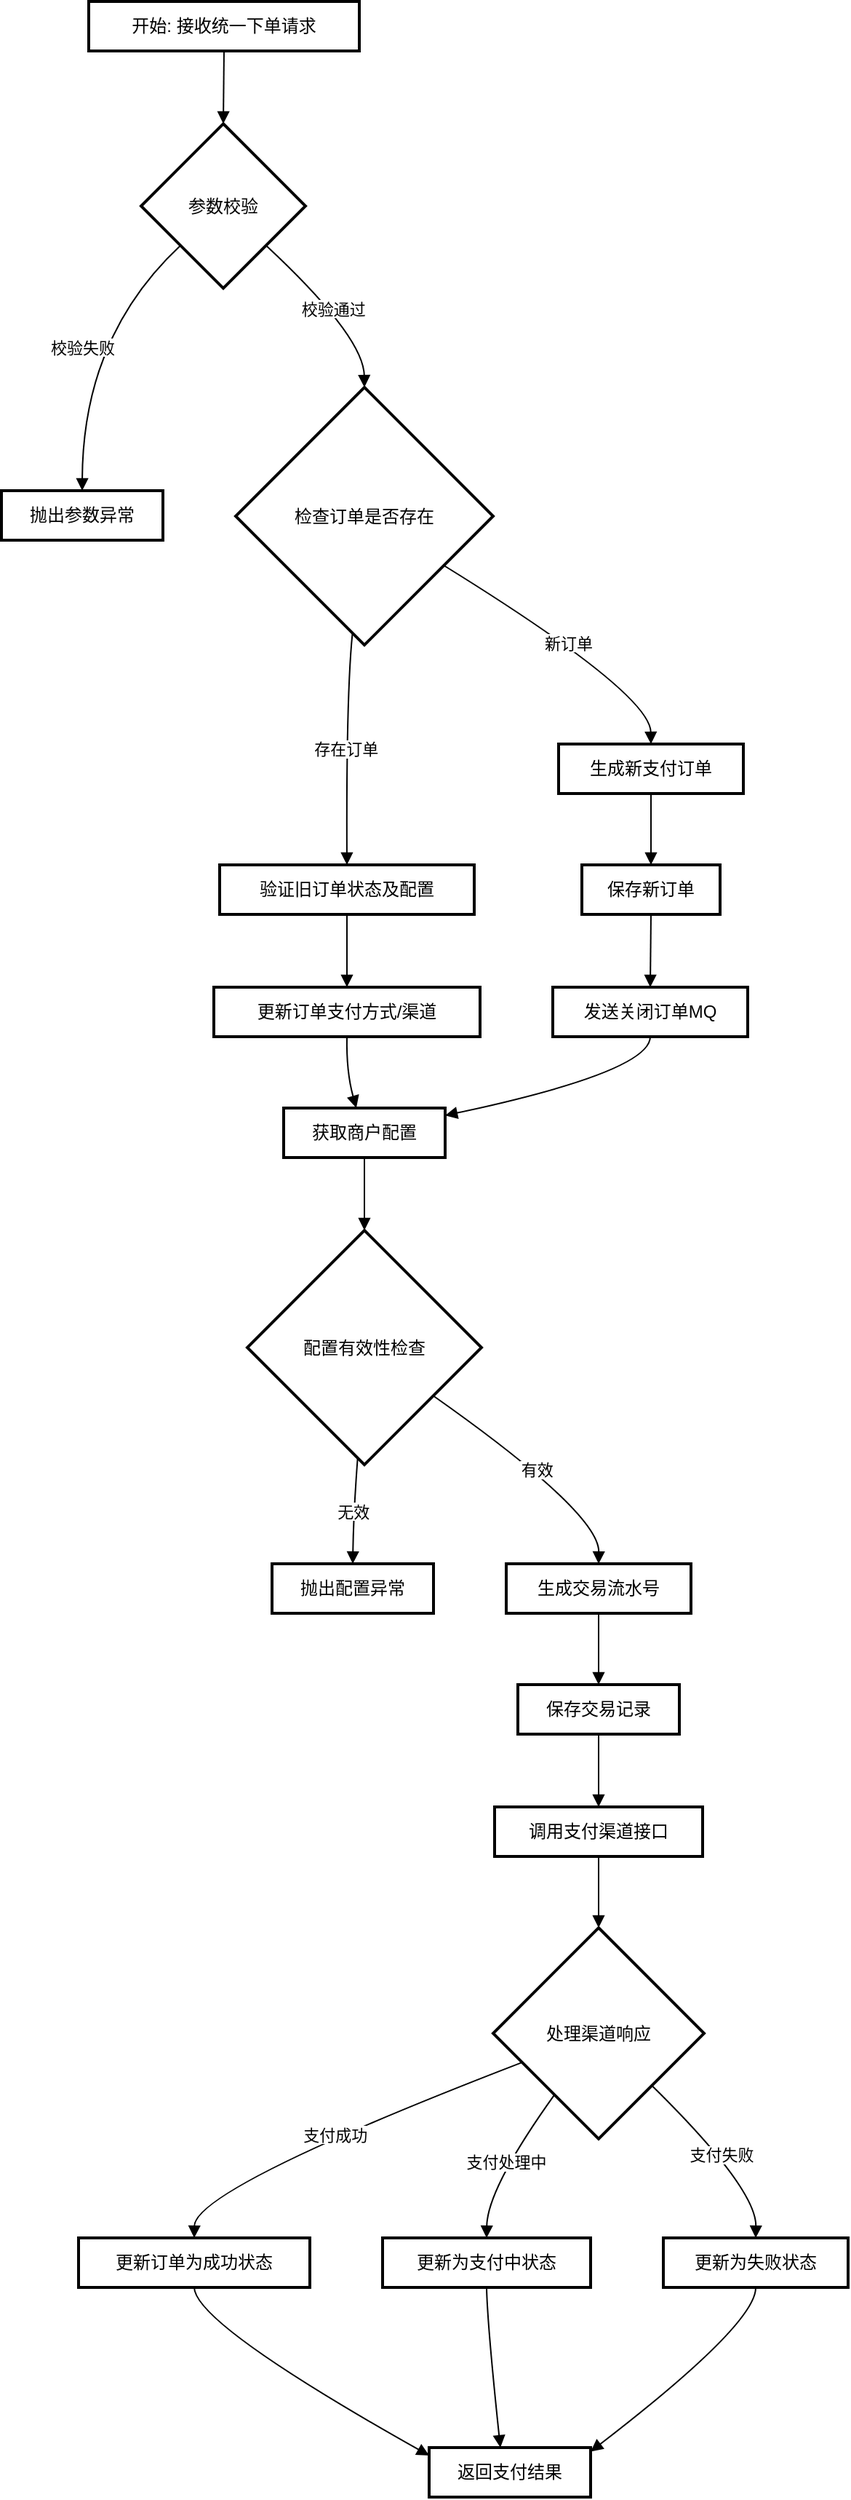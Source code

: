 <mxfile version="24.5.5" type="github">
  <diagram name="第 1 页" id="oT_q3OuHe1ZKKZc55NS_">
    <mxGraphModel dx="1242" dy="785" grid="1" gridSize="10" guides="1" tooltips="1" connect="1" arrows="1" fold="1" page="1" pageScale="1" pageWidth="827" pageHeight="1169" math="0" shadow="0">
      <root>
        <mxCell id="0" />
        <mxCell id="1" parent="0" />
        <mxCell id="Yy-m_EOVeZdOCNcgsrSR-1" value="开始: 接收统一下单请求" style="whiteSpace=wrap;strokeWidth=2;" vertex="1" parent="1">
          <mxGeometry x="80" y="20" width="186" height="34" as="geometry" />
        </mxCell>
        <mxCell id="Yy-m_EOVeZdOCNcgsrSR-2" value="参数校验" style="rhombus;strokeWidth=2;whiteSpace=wrap;" vertex="1" parent="1">
          <mxGeometry x="116" y="104" width="113" height="113" as="geometry" />
        </mxCell>
        <mxCell id="Yy-m_EOVeZdOCNcgsrSR-3" value="抛出参数异常" style="whiteSpace=wrap;strokeWidth=2;" vertex="1" parent="1">
          <mxGeometry x="20" y="356" width="111" height="34" as="geometry" />
        </mxCell>
        <mxCell id="Yy-m_EOVeZdOCNcgsrSR-4" value="检查订单是否存在" style="rhombus;strokeWidth=2;whiteSpace=wrap;" vertex="1" parent="1">
          <mxGeometry x="181" y="285" width="177" height="177" as="geometry" />
        </mxCell>
        <mxCell id="Yy-m_EOVeZdOCNcgsrSR-5" value="验证旧订单状态及配置" style="whiteSpace=wrap;strokeWidth=2;" vertex="1" parent="1">
          <mxGeometry x="170" y="613" width="175" height="34" as="geometry" />
        </mxCell>
        <mxCell id="Yy-m_EOVeZdOCNcgsrSR-6" value="生成新支付订单" style="whiteSpace=wrap;strokeWidth=2;" vertex="1" parent="1">
          <mxGeometry x="403" y="530" width="127" height="34" as="geometry" />
        </mxCell>
        <mxCell id="Yy-m_EOVeZdOCNcgsrSR-7" value="更新订单支付方式/渠道" style="whiteSpace=wrap;strokeWidth=2;" vertex="1" parent="1">
          <mxGeometry x="166" y="697" width="183" height="34" as="geometry" />
        </mxCell>
        <mxCell id="Yy-m_EOVeZdOCNcgsrSR-8" value="保存新订单" style="whiteSpace=wrap;strokeWidth=2;" vertex="1" parent="1">
          <mxGeometry x="419" y="613" width="95" height="34" as="geometry" />
        </mxCell>
        <mxCell id="Yy-m_EOVeZdOCNcgsrSR-9" value="发送关闭订单MQ" style="whiteSpace=wrap;strokeWidth=2;" vertex="1" parent="1">
          <mxGeometry x="399" y="697" width="134" height="34" as="geometry" />
        </mxCell>
        <mxCell id="Yy-m_EOVeZdOCNcgsrSR-10" value="获取商户配置" style="whiteSpace=wrap;strokeWidth=2;" vertex="1" parent="1">
          <mxGeometry x="214" y="780" width="111" height="34" as="geometry" />
        </mxCell>
        <mxCell id="Yy-m_EOVeZdOCNcgsrSR-11" value="配置有效性检查" style="rhombus;strokeWidth=2;whiteSpace=wrap;" vertex="1" parent="1">
          <mxGeometry x="189" y="864" width="161" height="161" as="geometry" />
        </mxCell>
        <mxCell id="Yy-m_EOVeZdOCNcgsrSR-12" value="抛出配置异常" style="whiteSpace=wrap;strokeWidth=2;" vertex="1" parent="1">
          <mxGeometry x="206" y="1093" width="111" height="34" as="geometry" />
        </mxCell>
        <mxCell id="Yy-m_EOVeZdOCNcgsrSR-13" value="生成交易流水号" style="whiteSpace=wrap;strokeWidth=2;" vertex="1" parent="1">
          <mxGeometry x="367" y="1093" width="127" height="34" as="geometry" />
        </mxCell>
        <mxCell id="Yy-m_EOVeZdOCNcgsrSR-14" value="保存交易记录" style="whiteSpace=wrap;strokeWidth=2;" vertex="1" parent="1">
          <mxGeometry x="375" y="1176" width="111" height="34" as="geometry" />
        </mxCell>
        <mxCell id="Yy-m_EOVeZdOCNcgsrSR-15" value="调用支付渠道接口" style="whiteSpace=wrap;strokeWidth=2;" vertex="1" parent="1">
          <mxGeometry x="359" y="1260" width="143" height="34" as="geometry" />
        </mxCell>
        <mxCell id="Yy-m_EOVeZdOCNcgsrSR-16" value="处理渠道响应" style="rhombus;strokeWidth=2;whiteSpace=wrap;" vertex="1" parent="1">
          <mxGeometry x="358" y="1343" width="145" height="145" as="geometry" />
        </mxCell>
        <mxCell id="Yy-m_EOVeZdOCNcgsrSR-17" value="更新订单为成功状态" style="whiteSpace=wrap;strokeWidth=2;" vertex="1" parent="1">
          <mxGeometry x="73" y="1556" width="159" height="34" as="geometry" />
        </mxCell>
        <mxCell id="Yy-m_EOVeZdOCNcgsrSR-18" value="更新为支付中状态" style="whiteSpace=wrap;strokeWidth=2;" vertex="1" parent="1">
          <mxGeometry x="282" y="1556" width="143" height="34" as="geometry" />
        </mxCell>
        <mxCell id="Yy-m_EOVeZdOCNcgsrSR-19" value="更新为失败状态" style="whiteSpace=wrap;strokeWidth=2;" vertex="1" parent="1">
          <mxGeometry x="475" y="1556" width="127" height="34" as="geometry" />
        </mxCell>
        <mxCell id="Yy-m_EOVeZdOCNcgsrSR-20" value="返回支付结果" style="whiteSpace=wrap;strokeWidth=2;" vertex="1" parent="1">
          <mxGeometry x="314" y="1700" width="111" height="34" as="geometry" />
        </mxCell>
        <mxCell id="Yy-m_EOVeZdOCNcgsrSR-21" value="" style="curved=1;startArrow=none;endArrow=block;exitX=0.5;exitY=0.99;entryX=0.5;entryY=0;rounded=0;" edge="1" parent="1" source="Yy-m_EOVeZdOCNcgsrSR-1" target="Yy-m_EOVeZdOCNcgsrSR-2">
          <mxGeometry relative="1" as="geometry">
            <Array as="points" />
          </mxGeometry>
        </mxCell>
        <mxCell id="Yy-m_EOVeZdOCNcgsrSR-22" value="校验失败" style="curved=1;startArrow=none;endArrow=block;exitX=0;exitY=0.96;entryX=0.5;entryY=0;rounded=0;" edge="1" parent="1" source="Yy-m_EOVeZdOCNcgsrSR-2" target="Yy-m_EOVeZdOCNcgsrSR-3">
          <mxGeometry relative="1" as="geometry">
            <Array as="points">
              <mxPoint x="76" y="250" />
            </Array>
          </mxGeometry>
        </mxCell>
        <mxCell id="Yy-m_EOVeZdOCNcgsrSR-23" value="校验通过" style="curved=1;startArrow=none;endArrow=block;exitX=1;exitY=0.96;entryX=0.5;entryY=0;rounded=0;" edge="1" parent="1" source="Yy-m_EOVeZdOCNcgsrSR-2" target="Yy-m_EOVeZdOCNcgsrSR-4">
          <mxGeometry relative="1" as="geometry">
            <Array as="points">
              <mxPoint x="269" y="250" />
            </Array>
          </mxGeometry>
        </mxCell>
        <mxCell id="Yy-m_EOVeZdOCNcgsrSR-24" value="存在订单" style="curved=1;startArrow=none;endArrow=block;exitX=0.45;exitY=0.99;entryX=0.5;entryY=0;rounded=0;" edge="1" parent="1" source="Yy-m_EOVeZdOCNcgsrSR-4" target="Yy-m_EOVeZdOCNcgsrSR-5">
          <mxGeometry relative="1" as="geometry">
            <Array as="points">
              <mxPoint x="257" y="495" />
            </Array>
          </mxGeometry>
        </mxCell>
        <mxCell id="Yy-m_EOVeZdOCNcgsrSR-25" value="新订单" style="curved=1;startArrow=none;endArrow=block;exitX=1;exitY=0.81;entryX=0.5;entryY=-0.01;rounded=0;" edge="1" parent="1" source="Yy-m_EOVeZdOCNcgsrSR-4" target="Yy-m_EOVeZdOCNcgsrSR-6">
          <mxGeometry relative="1" as="geometry">
            <Array as="points">
              <mxPoint x="466" y="495" />
            </Array>
          </mxGeometry>
        </mxCell>
        <mxCell id="Yy-m_EOVeZdOCNcgsrSR-26" value="" style="curved=1;startArrow=none;endArrow=block;exitX=0.5;exitY=0.99;entryX=0.5;entryY=-0.01;rounded=0;" edge="1" parent="1" source="Yy-m_EOVeZdOCNcgsrSR-5" target="Yy-m_EOVeZdOCNcgsrSR-7">
          <mxGeometry relative="1" as="geometry">
            <Array as="points" />
          </mxGeometry>
        </mxCell>
        <mxCell id="Yy-m_EOVeZdOCNcgsrSR-27" value="" style="curved=1;startArrow=none;endArrow=block;exitX=0.5;exitY=0.97;entryX=0.5;entryY=0;rounded=0;" edge="1" parent="1" source="Yy-m_EOVeZdOCNcgsrSR-6" target="Yy-m_EOVeZdOCNcgsrSR-8">
          <mxGeometry relative="1" as="geometry">
            <Array as="points" />
          </mxGeometry>
        </mxCell>
        <mxCell id="Yy-m_EOVeZdOCNcgsrSR-28" value="" style="curved=1;startArrow=none;endArrow=block;exitX=0.5;exitY=0.99;entryX=0.5;entryY=-0.01;rounded=0;" edge="1" parent="1" source="Yy-m_EOVeZdOCNcgsrSR-8" target="Yy-m_EOVeZdOCNcgsrSR-9">
          <mxGeometry relative="1" as="geometry">
            <Array as="points" />
          </mxGeometry>
        </mxCell>
        <mxCell id="Yy-m_EOVeZdOCNcgsrSR-29" value="" style="curved=1;startArrow=none;endArrow=block;exitX=0.5;exitY=0.97;entryX=0.45;entryY=0;rounded=0;" edge="1" parent="1" source="Yy-m_EOVeZdOCNcgsrSR-7" target="Yy-m_EOVeZdOCNcgsrSR-10">
          <mxGeometry relative="1" as="geometry">
            <Array as="points">
              <mxPoint x="257" y="755" />
            </Array>
          </mxGeometry>
        </mxCell>
        <mxCell id="Yy-m_EOVeZdOCNcgsrSR-30" value="" style="curved=1;startArrow=none;endArrow=block;exitX=0.5;exitY=0.97;entryX=1;entryY=0.15;rounded=0;" edge="1" parent="1" source="Yy-m_EOVeZdOCNcgsrSR-9" target="Yy-m_EOVeZdOCNcgsrSR-10">
          <mxGeometry relative="1" as="geometry">
            <Array as="points">
              <mxPoint x="466" y="755" />
            </Array>
          </mxGeometry>
        </mxCell>
        <mxCell id="Yy-m_EOVeZdOCNcgsrSR-31" value="" style="curved=1;startArrow=none;endArrow=block;exitX=0.5;exitY=0.99;entryX=0.5;entryY=0;rounded=0;" edge="1" parent="1" source="Yy-m_EOVeZdOCNcgsrSR-10" target="Yy-m_EOVeZdOCNcgsrSR-11">
          <mxGeometry relative="1" as="geometry">
            <Array as="points" />
          </mxGeometry>
        </mxCell>
        <mxCell id="Yy-m_EOVeZdOCNcgsrSR-32" value="无效" style="curved=1;startArrow=none;endArrow=block;exitX=0.47;exitY=0.99;entryX=0.5;entryY=-0.01;rounded=0;" edge="1" parent="1" source="Yy-m_EOVeZdOCNcgsrSR-11" target="Yy-m_EOVeZdOCNcgsrSR-12">
          <mxGeometry relative="1" as="geometry">
            <Array as="points">
              <mxPoint x="262" y="1058" />
            </Array>
          </mxGeometry>
        </mxCell>
        <mxCell id="Yy-m_EOVeZdOCNcgsrSR-33" value="有效" style="curved=1;startArrow=none;endArrow=block;exitX=1;exitY=0.85;entryX=0.5;entryY=-0.01;rounded=0;" edge="1" parent="1" source="Yy-m_EOVeZdOCNcgsrSR-11" target="Yy-m_EOVeZdOCNcgsrSR-13">
          <mxGeometry relative="1" as="geometry">
            <Array as="points">
              <mxPoint x="431" y="1058" />
            </Array>
          </mxGeometry>
        </mxCell>
        <mxCell id="Yy-m_EOVeZdOCNcgsrSR-34" value="" style="curved=1;startArrow=none;endArrow=block;exitX=0.5;exitY=0.97;entryX=0.5;entryY=0;rounded=0;" edge="1" parent="1" source="Yy-m_EOVeZdOCNcgsrSR-13" target="Yy-m_EOVeZdOCNcgsrSR-14">
          <mxGeometry relative="1" as="geometry">
            <Array as="points" />
          </mxGeometry>
        </mxCell>
        <mxCell id="Yy-m_EOVeZdOCNcgsrSR-35" value="" style="curved=1;startArrow=none;endArrow=block;exitX=0.5;exitY=0.99;entryX=0.5;entryY=-0.01;rounded=0;" edge="1" parent="1" source="Yy-m_EOVeZdOCNcgsrSR-14" target="Yy-m_EOVeZdOCNcgsrSR-15">
          <mxGeometry relative="1" as="geometry">
            <Array as="points" />
          </mxGeometry>
        </mxCell>
        <mxCell id="Yy-m_EOVeZdOCNcgsrSR-36" value="" style="curved=1;startArrow=none;endArrow=block;exitX=0.5;exitY=0.97;entryX=0.5;entryY=0;rounded=0;" edge="1" parent="1" source="Yy-m_EOVeZdOCNcgsrSR-15" target="Yy-m_EOVeZdOCNcgsrSR-16">
          <mxGeometry relative="1" as="geometry">
            <Array as="points" />
          </mxGeometry>
        </mxCell>
        <mxCell id="Yy-m_EOVeZdOCNcgsrSR-37" value="支付成功" style="curved=1;startArrow=none;endArrow=block;exitX=0;exitY=0.69;entryX=0.5;entryY=0;rounded=0;" edge="1" parent="1" source="Yy-m_EOVeZdOCNcgsrSR-16" target="Yy-m_EOVeZdOCNcgsrSR-17">
          <mxGeometry relative="1" as="geometry">
            <Array as="points">
              <mxPoint x="153" y="1522" />
            </Array>
          </mxGeometry>
        </mxCell>
        <mxCell id="Yy-m_EOVeZdOCNcgsrSR-38" value="支付处理中" style="curved=1;startArrow=none;endArrow=block;exitX=0.14;exitY=1;entryX=0.5;entryY=0;rounded=0;" edge="1" parent="1" source="Yy-m_EOVeZdOCNcgsrSR-16" target="Yy-m_EOVeZdOCNcgsrSR-18">
          <mxGeometry relative="1" as="geometry">
            <Array as="points">
              <mxPoint x="354" y="1522" />
            </Array>
          </mxGeometry>
        </mxCell>
        <mxCell id="Yy-m_EOVeZdOCNcgsrSR-39" value="支付失败" style="curved=1;startArrow=none;endArrow=block;exitX=1;exitY=0.99;entryX=0.5;entryY=0;rounded=0;" edge="1" parent="1" source="Yy-m_EOVeZdOCNcgsrSR-16" target="Yy-m_EOVeZdOCNcgsrSR-19">
          <mxGeometry relative="1" as="geometry">
            <Array as="points">
              <mxPoint x="539" y="1522" />
            </Array>
          </mxGeometry>
        </mxCell>
        <mxCell id="Yy-m_EOVeZdOCNcgsrSR-40" value="" style="curved=1;startArrow=none;endArrow=block;exitX=0.5;exitY=0.99;entryX=0;entryY=0.16;rounded=0;" edge="1" parent="1" source="Yy-m_EOVeZdOCNcgsrSR-17" target="Yy-m_EOVeZdOCNcgsrSR-20">
          <mxGeometry relative="1" as="geometry">
            <Array as="points">
              <mxPoint x="153" y="1615" />
            </Array>
          </mxGeometry>
        </mxCell>
        <mxCell id="Yy-m_EOVeZdOCNcgsrSR-41" value="" style="curved=1;startArrow=none;endArrow=block;exitX=0.5;exitY=0.99;entryX=0.44;entryY=-0.01;rounded=0;" edge="1" parent="1" source="Yy-m_EOVeZdOCNcgsrSR-18" target="Yy-m_EOVeZdOCNcgsrSR-20">
          <mxGeometry relative="1" as="geometry">
            <Array as="points">
              <mxPoint x="354" y="1615" />
            </Array>
          </mxGeometry>
        </mxCell>
        <mxCell id="Yy-m_EOVeZdOCNcgsrSR-42" value="" style="curved=1;startArrow=none;endArrow=block;exitX=0.5;exitY=0.99;entryX=1;entryY=0.08;rounded=0;" edge="1" parent="1" source="Yy-m_EOVeZdOCNcgsrSR-19" target="Yy-m_EOVeZdOCNcgsrSR-20">
          <mxGeometry relative="1" as="geometry">
            <Array as="points">
              <mxPoint x="539" y="1615" />
            </Array>
          </mxGeometry>
        </mxCell>
      </root>
    </mxGraphModel>
  </diagram>
</mxfile>
